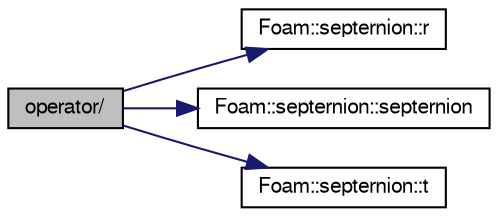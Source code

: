 digraph "operator/"
{
  bgcolor="transparent";
  edge [fontname="FreeSans",fontsize="10",labelfontname="FreeSans",labelfontsize="10"];
  node [fontname="FreeSans",fontsize="10",shape=record];
  rankdir="LR";
  Node124964 [label="operator/",height=0.2,width=0.4,color="black", fillcolor="grey75", style="filled", fontcolor="black"];
  Node124964 -> Node124965 [color="midnightblue",fontsize="10",style="solid",fontname="FreeSans"];
  Node124965 [label="Foam::septernion::r",height=0.2,width=0.4,color="black",URL="$a28182.html#a3f654a0f851ca1874a91504ca2e31ba4"];
  Node124964 -> Node124966 [color="midnightblue",fontsize="10",style="solid",fontname="FreeSans"];
  Node124966 [label="Foam::septernion::septernion",height=0.2,width=0.4,color="black",URL="$a28182.html#ab15a66f0258e115ba50165b7a707eece",tooltip="Construct null. "];
  Node124964 -> Node124967 [color="midnightblue",fontsize="10",style="solid",fontname="FreeSans"];
  Node124967 [label="Foam::septernion::t",height=0.2,width=0.4,color="black",URL="$a28182.html#ac90b4495e032d0efeb603179edc4cb8c"];
}
